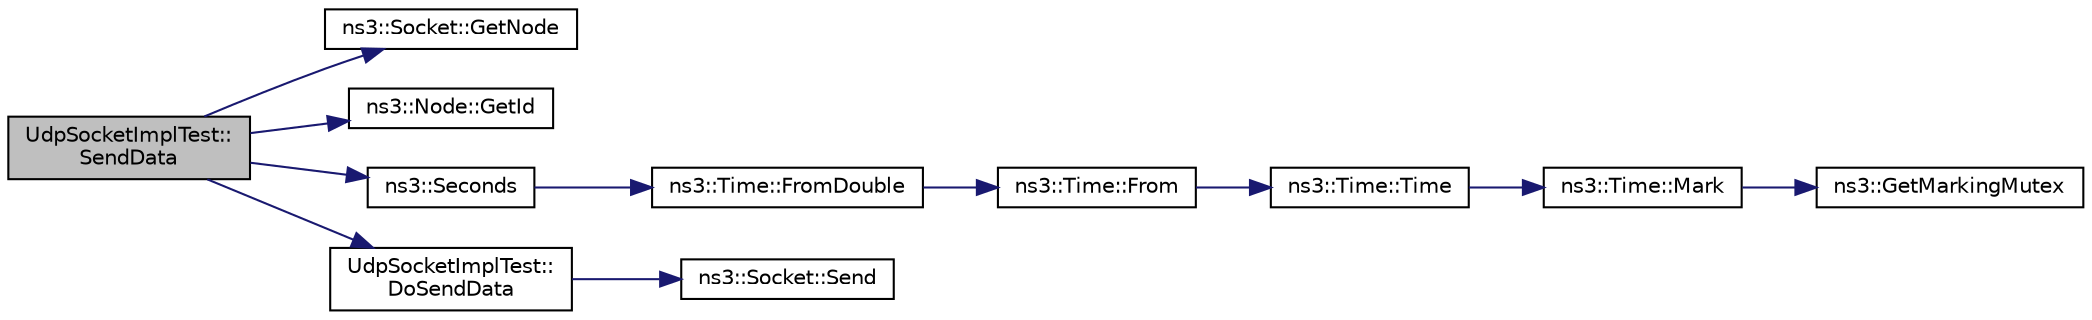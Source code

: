 digraph "UdpSocketImplTest::SendData"
{
  edge [fontname="Helvetica",fontsize="10",labelfontname="Helvetica",labelfontsize="10"];
  node [fontname="Helvetica",fontsize="10",shape=record];
  rankdir="LR";
  Node1 [label="UdpSocketImplTest::\lSendData",height=0.2,width=0.4,color="black", fillcolor="grey75", style="filled", fontcolor="black"];
  Node1 -> Node2 [color="midnightblue",fontsize="10",style="solid"];
  Node2 [label="ns3::Socket::GetNode",height=0.2,width=0.4,color="black", fillcolor="white", style="filled",URL="$d9/df2/classns3_1_1Socket.html#aba642ad4301c1df47befc0aa9afa2e48",tooltip="Return the node this socket is associated with. "];
  Node1 -> Node3 [color="midnightblue",fontsize="10",style="solid"];
  Node3 [label="ns3::Node::GetId",height=0.2,width=0.4,color="black", fillcolor="white", style="filled",URL="$dd/ded/classns3_1_1Node.html#aaf49b64a843565ce3812326313b370ac"];
  Node1 -> Node4 [color="midnightblue",fontsize="10",style="solid"];
  Node4 [label="ns3::Seconds",height=0.2,width=0.4,color="black", fillcolor="white", style="filled",URL="$d1/dec/group__timecivil.html#ga33c34b816f8ff6628e33d5c8e9713b9e"];
  Node4 -> Node5 [color="midnightblue",fontsize="10",style="solid"];
  Node5 [label="ns3::Time::FromDouble",height=0.2,width=0.4,color="black", fillcolor="white", style="filled",URL="$dc/d04/classns3_1_1Time.html#a60e845f4a74e62495b86356afe604cb4"];
  Node5 -> Node6 [color="midnightblue",fontsize="10",style="solid"];
  Node6 [label="ns3::Time::From",height=0.2,width=0.4,color="black", fillcolor="white", style="filled",URL="$dc/d04/classns3_1_1Time.html#a34e4acc13d0e08cc8cb9cd3b838b9baf"];
  Node6 -> Node7 [color="midnightblue",fontsize="10",style="solid"];
  Node7 [label="ns3::Time::Time",height=0.2,width=0.4,color="black", fillcolor="white", style="filled",URL="$dc/d04/classns3_1_1Time.html#a8a39dc1b8cbbd7fe6d940e492d1b925e"];
  Node7 -> Node8 [color="midnightblue",fontsize="10",style="solid"];
  Node8 [label="ns3::Time::Mark",height=0.2,width=0.4,color="black", fillcolor="white", style="filled",URL="$dc/d04/classns3_1_1Time.html#aa7eef2a1119c1c4855d99f1e83d44c54"];
  Node8 -> Node9 [color="midnightblue",fontsize="10",style="solid"];
  Node9 [label="ns3::GetMarkingMutex",height=0.2,width=0.4,color="black", fillcolor="white", style="filled",URL="$d7/d2e/namespacens3.html#ac4356aa982bd2ddb0f7ebbf94539919d"];
  Node1 -> Node10 [color="midnightblue",fontsize="10",style="solid"];
  Node10 [label="UdpSocketImplTest::\lDoSendData",height=0.2,width=0.4,color="black", fillcolor="white", style="filled",URL="$da/d08/classUdpSocketImplTest.html#abb4bfa5a84b8b642f22fd0f8981bf515",tooltip="Send data. "];
  Node10 -> Node11 [color="midnightblue",fontsize="10",style="solid"];
  Node11 [label="ns3::Socket::Send",height=0.2,width=0.4,color="black", fillcolor="white", style="filled",URL="$d9/df2/classns3_1_1Socket.html#a036901c8f485fe5b6eab93b7f2ec289d",tooltip="Send data (or dummy data) to the remote host. "];
}
